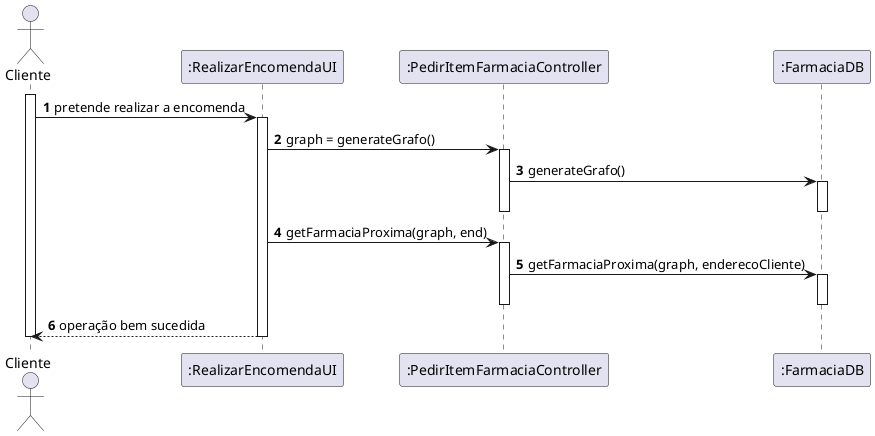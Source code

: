 @startuml
autonumber

actor "Cliente" as CLI
participant ":RealizarEncomendaUI" as UI
participant ":PedirItemFarmaciaController" as CTL
participant ":FarmaciaDB" as FDB

activate CLI
CLI -> UI : pretende realizar a encomenda
activate UI

UI -> CTL : graph = generateGrafo()
activate CTL

CTL -> FDB : generateGrafo()
activate FDB

deactivate FDB
deactivate CTL

UI -> CTL : getFarmaciaProxima(graph, end)
activate CTL

CTL -> FDB : getFarmaciaProxima(graph, enderecoCliente)
activate FDB

deactivate FDB

deactivate CTL

UI --> CLI : operação bem sucedida
deactivate UI

deactivate CLI
@enduml
